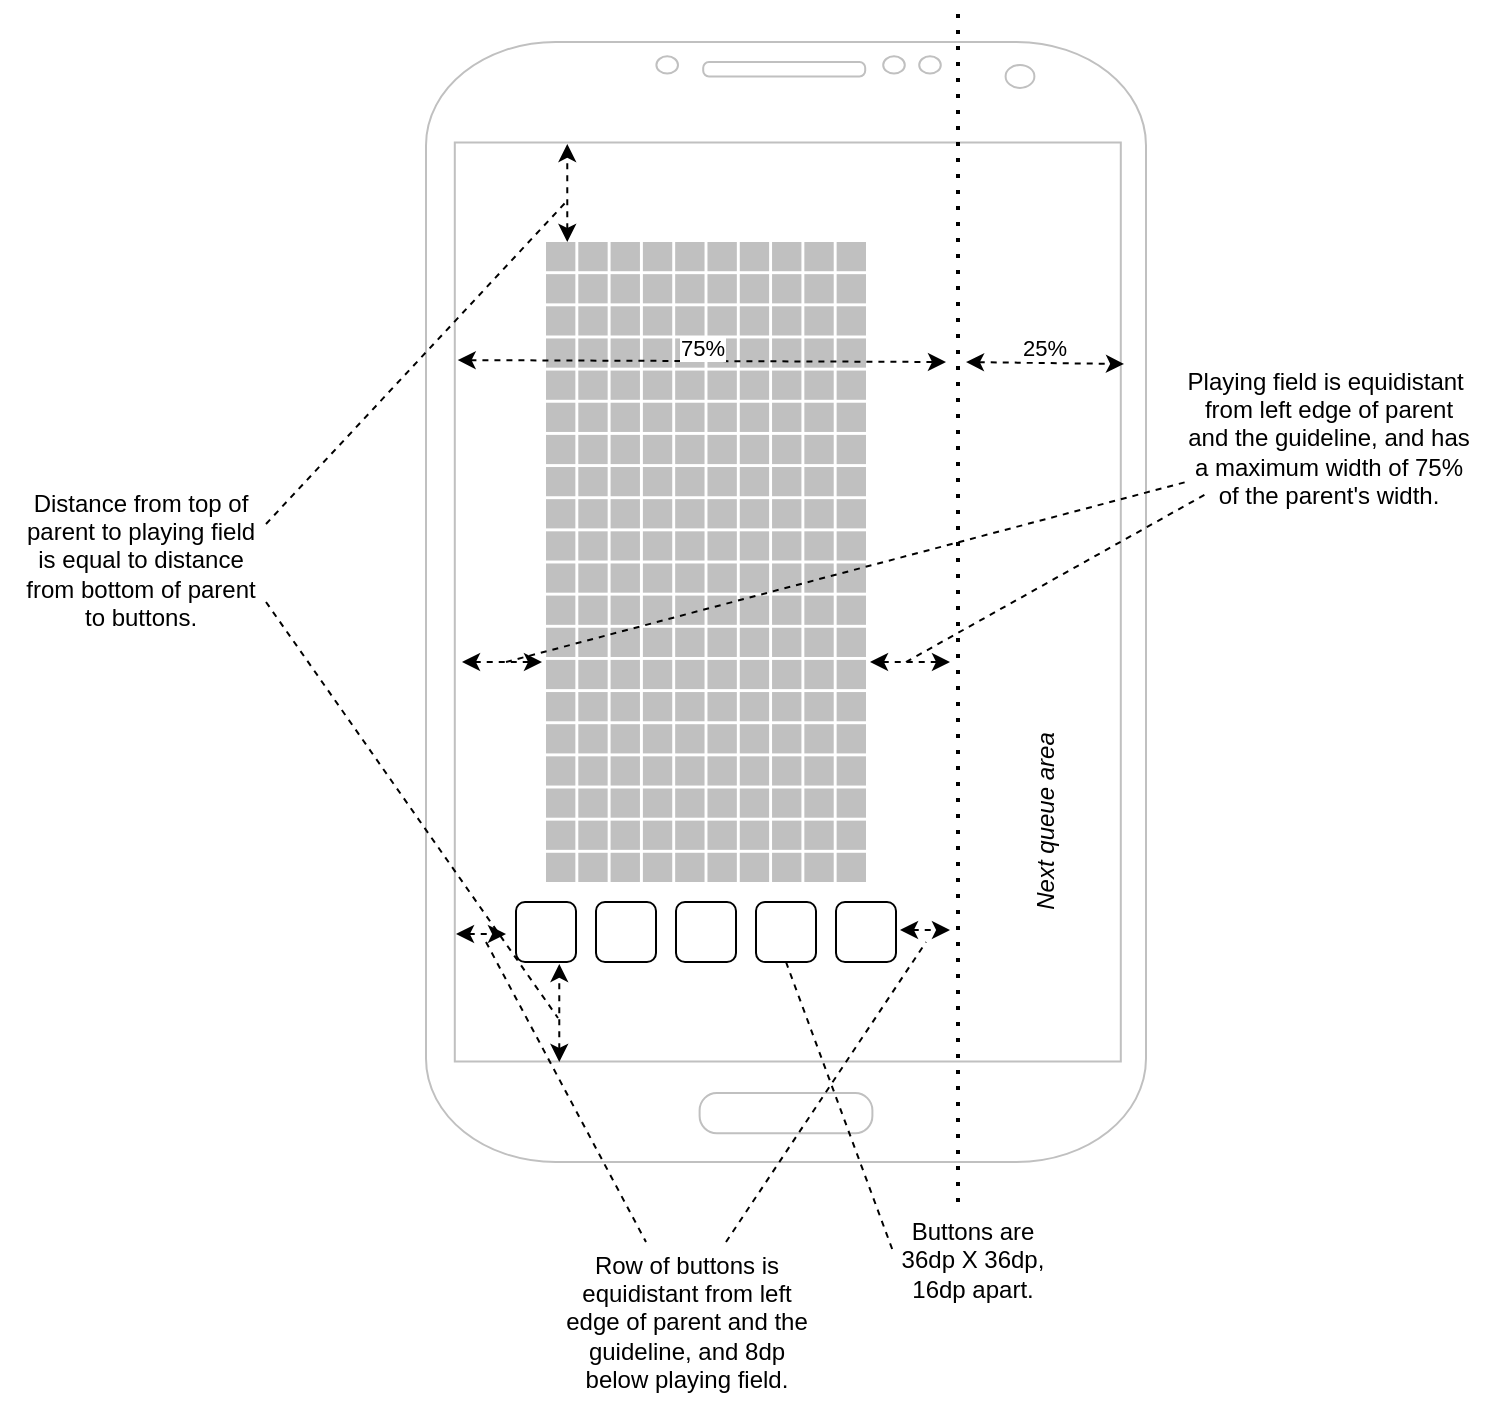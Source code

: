 <mxfile version="20.5.3" type="embed"><diagram id="23iRSUPoRavnBvh4doch" name="Page-1"><mxGraphModel dx="891" dy="1940" grid="1" gridSize="10" guides="1" tooltips="1" connect="1" arrows="1" fold="1" page="1" pageScale="1" pageWidth="827" pageHeight="1169" math="0" shadow="0"><root><mxCell id="0"/><mxCell id="1" parent="0"/><mxCell id="6" value="" style="html=1;verticalLabelPosition=bottom;labelBackgroundColor=#ffffff;verticalAlign=top;shadow=0;dashed=0;strokeWidth=1;shape=mxgraph.ios7ui.iconGrid;fillColor=#c0c0c0;gridSize=10%2C20;" parent="1" vertex="1"><mxGeometry x="317" y="-806" width="160" height="320" as="geometry"/></mxCell><mxCell id="2" value="" style="verticalLabelPosition=bottom;verticalAlign=top;html=1;shadow=0;dashed=0;strokeWidth=1;shape=mxgraph.android.phone2;strokeColor=#c0c0c0;" parent="1" vertex="1"><mxGeometry x="257" y="-906" width="360" height="560" as="geometry"/></mxCell><mxCell id="3" value="" style="endArrow=none;dashed=1;html=1;dashPattern=1 3;strokeWidth=2;rounded=0;" parent="1" edge="1"><mxGeometry width="50" height="50" relative="1" as="geometry"><mxPoint x="523" y="-326" as="sourcePoint"/><mxPoint x="523" y="-926" as="targetPoint"/></mxGeometry></mxCell><mxCell id="4" value="75%" style="endArrow=classic;startArrow=classic;html=1;rounded=0;exitX=0.044;exitY=0.284;exitDx=0;exitDy=0;exitPerimeter=0;dashed=1;spacingBottom=14;" parent="1" source="2" edge="1"><mxGeometry width="50" height="50" relative="1" as="geometry"><mxPoint x="577" y="-636" as="sourcePoint"/><mxPoint x="517" y="-746" as="targetPoint"/></mxGeometry></mxCell><mxCell id="5" value="25%" style="endArrow=classic;startArrow=classic;html=1;rounded=0;dashed=1;spacingBottom=14;" parent="1" edge="1"><mxGeometry width="50" height="50" relative="1" as="geometry"><mxPoint x="527" y="-746" as="sourcePoint"/><mxPoint x="606" y="-745" as="targetPoint"/></mxGeometry></mxCell><mxCell id="7" value="" style="endArrow=classic;startArrow=classic;html=1;rounded=0;dashed=1;" parent="1" edge="1"><mxGeometry width="50" height="50" relative="1" as="geometry"><mxPoint x="479" y="-596" as="sourcePoint"/><mxPoint x="519" y="-596" as="targetPoint"/></mxGeometry></mxCell><mxCell id="15" value="" style="endArrow=classic;startArrow=classic;html=1;rounded=0;dashed=1;" parent="1" edge="1"><mxGeometry width="50" height="50" relative="1" as="geometry"><mxPoint x="275" y="-596" as="sourcePoint"/><mxPoint x="315" y="-596" as="targetPoint"/></mxGeometry></mxCell><mxCell id="19" value="" style="endArrow=none;dashed=1;html=1;rounded=0;startArrow=none;startFill=0;" parent="1" edge="1"><mxGeometry width="50" height="50" relative="1" as="geometry"><mxPoint x="497" y="-596" as="sourcePoint"/><mxPoint x="647" y="-680" as="targetPoint"/></mxGeometry></mxCell><mxCell id="20" value="" style="endArrow=none;dashed=1;html=1;rounded=0;startArrow=none;startFill=0;" parent="1" edge="1"><mxGeometry width="50" height="50" relative="1" as="geometry"><mxPoint x="297" y="-596" as="sourcePoint"/><mxPoint x="637" y="-686" as="targetPoint"/></mxGeometry></mxCell><mxCell id="21" value="Playing field is equidistant&amp;nbsp;&lt;br&gt;from left edge of parent&lt;br&gt;and the guideline, and has&lt;br&gt;a maximum width of 75%&lt;br&gt;of the parent's width." style="text;html=1;align=center;verticalAlign=middle;resizable=0;points=[];autosize=1;strokeColor=none;fillColor=none;" parent="1" vertex="1"><mxGeometry x="628" y="-753" width="160" height="90" as="geometry"/></mxCell><mxCell id="22" value="Next queue area" style="text;html=1;align=center;verticalAlign=middle;resizable=0;points=[];autosize=1;strokeColor=none;fillColor=none;portConstraintRotation=0;rotation=270;fontStyle=2" parent="1" vertex="1"><mxGeometry x="512" y="-531" width="110" height="30" as="geometry"/></mxCell><mxCell id="24" value="" style="rounded=1;whiteSpace=wrap;html=1;" parent="1" vertex="1"><mxGeometry x="302" y="-476" width="30" height="30" as="geometry"/></mxCell><mxCell id="25" value="" style="rounded=1;whiteSpace=wrap;html=1;" parent="1" vertex="1"><mxGeometry x="342" y="-476" width="30" height="30" as="geometry"/></mxCell><mxCell id="26" value="" style="rounded=1;whiteSpace=wrap;html=1;" parent="1" vertex="1"><mxGeometry x="382" y="-476" width="30" height="30" as="geometry"/></mxCell><mxCell id="27" value="" style="rounded=1;whiteSpace=wrap;html=1;" parent="1" vertex="1"><mxGeometry x="422" y="-476" width="30" height="30" as="geometry"/></mxCell><mxCell id="28" value="" style="rounded=1;whiteSpace=wrap;html=1;" parent="1" vertex="1"><mxGeometry x="462" y="-476" width="30" height="30" as="geometry"/></mxCell><mxCell id="30" value="" style="endArrow=none;dashed=1;html=1;rounded=0;exitX=0.5;exitY=1;exitDx=0;exitDy=0;" parent="1" source="27" edge="1"><mxGeometry width="50" height="50" relative="1" as="geometry"><mxPoint x="497" y="-461" as="sourcePoint"/><mxPoint x="491" y="-300" as="targetPoint"/></mxGeometry></mxCell><mxCell id="31" value="Buttons are &lt;br&gt;36dp X 36dp,&lt;br&gt;16dp apart." style="text;html=1;align=center;verticalAlign=middle;resizable=0;points=[];autosize=1;strokeColor=none;fillColor=none;" parent="1" vertex="1"><mxGeometry x="485" y="-327" width="90" height="60" as="geometry"/></mxCell><mxCell id="32" value="" style="endArrow=classic;startArrow=classic;html=1;rounded=0;dashed=1;" parent="1" edge="1"><mxGeometry width="50" height="50" relative="1" as="geometry"><mxPoint x="272" y="-460" as="sourcePoint"/><mxPoint x="297" y="-460" as="targetPoint"/></mxGeometry></mxCell><mxCell id="33" value="" style="endArrow=classic;startArrow=classic;html=1;rounded=0;dashed=1;" parent="1" edge="1"><mxGeometry width="50" height="50" relative="1" as="geometry"><mxPoint x="494" y="-462" as="sourcePoint"/><mxPoint x="519" y="-462" as="targetPoint"/></mxGeometry></mxCell><mxCell id="34" value="" style="endArrow=none;dashed=1;html=1;rounded=0;" parent="1" edge="1"><mxGeometry width="50" height="50" relative="1" as="geometry"><mxPoint x="287" y="-456" as="sourcePoint"/><mxPoint x="367" y="-306" as="targetPoint"/></mxGeometry></mxCell><mxCell id="35" value="" style="endArrow=none;dashed=1;html=1;rounded=0;" parent="1" edge="1"><mxGeometry width="50" height="50" relative="1" as="geometry"><mxPoint x="407" y="-306" as="sourcePoint"/><mxPoint x="507" y="-456" as="targetPoint"/></mxGeometry></mxCell><mxCell id="36" value="Row of buttons is&lt;br&gt;equidistant from left&lt;br&gt;edge of parent and the&lt;br&gt;guideline, and 8dp&lt;br&gt;below playing field." style="text;html=1;align=center;verticalAlign=middle;resizable=0;points=[];autosize=1;strokeColor=none;fillColor=none;" parent="1" vertex="1"><mxGeometry x="317" y="-311" width="140" height="90" as="geometry"/></mxCell><mxCell id="37" value="" style="endArrow=classic;startArrow=classic;html=1;rounded=0;dashed=1;entryX=0.224;entryY=0.091;entryDx=0;entryDy=0;entryPerimeter=0;exitX=0.129;exitY=0;exitDx=0;exitDy=0;exitPerimeter=0;" parent="1" edge="1"><mxGeometry width="50" height="50" relative="1" as="geometry"><mxPoint x="327.64" y="-806" as="sourcePoint"/><mxPoint x="327.64" y="-855.04" as="targetPoint"/></mxGeometry></mxCell><mxCell id="38" value="" style="endArrow=classic;startArrow=classic;html=1;rounded=0;dashed=1;entryX=0.224;entryY=0.091;entryDx=0;entryDy=0;entryPerimeter=0;exitX=0.129;exitY=0;exitDx=0;exitDy=0;exitPerimeter=0;" parent="1" edge="1"><mxGeometry width="50" height="50" relative="1" as="geometry"><mxPoint x="323.64" y="-396" as="sourcePoint"/><mxPoint x="323.64" y="-445.04" as="targetPoint"/></mxGeometry></mxCell><mxCell id="39" value="" style="endArrow=none;dashed=1;html=1;rounded=0;" parent="1" edge="1"><mxGeometry width="50" height="50" relative="1" as="geometry"><mxPoint x="177" y="-665" as="sourcePoint"/><mxPoint x="327" y="-826" as="targetPoint"/></mxGeometry></mxCell><mxCell id="40" value="" style="endArrow=none;dashed=1;html=1;rounded=0;" parent="1" edge="1"><mxGeometry width="50" height="50" relative="1" as="geometry"><mxPoint x="177" y="-626" as="sourcePoint"/><mxPoint x="323" y="-418" as="targetPoint"/></mxGeometry></mxCell><mxCell id="41" value="Distance from top of&lt;br&gt;parent to playing field&lt;br&gt;is equal to distance&lt;br&gt;from bottom of parent&lt;br&gt;to buttons." style="text;html=1;align=center;verticalAlign=middle;resizable=0;points=[];autosize=1;strokeColor=none;fillColor=none;" parent="1" vertex="1"><mxGeometry x="44" y="-692" width="140" height="90" as="geometry"/></mxCell></root></mxGraphModel></diagram></mxfile>